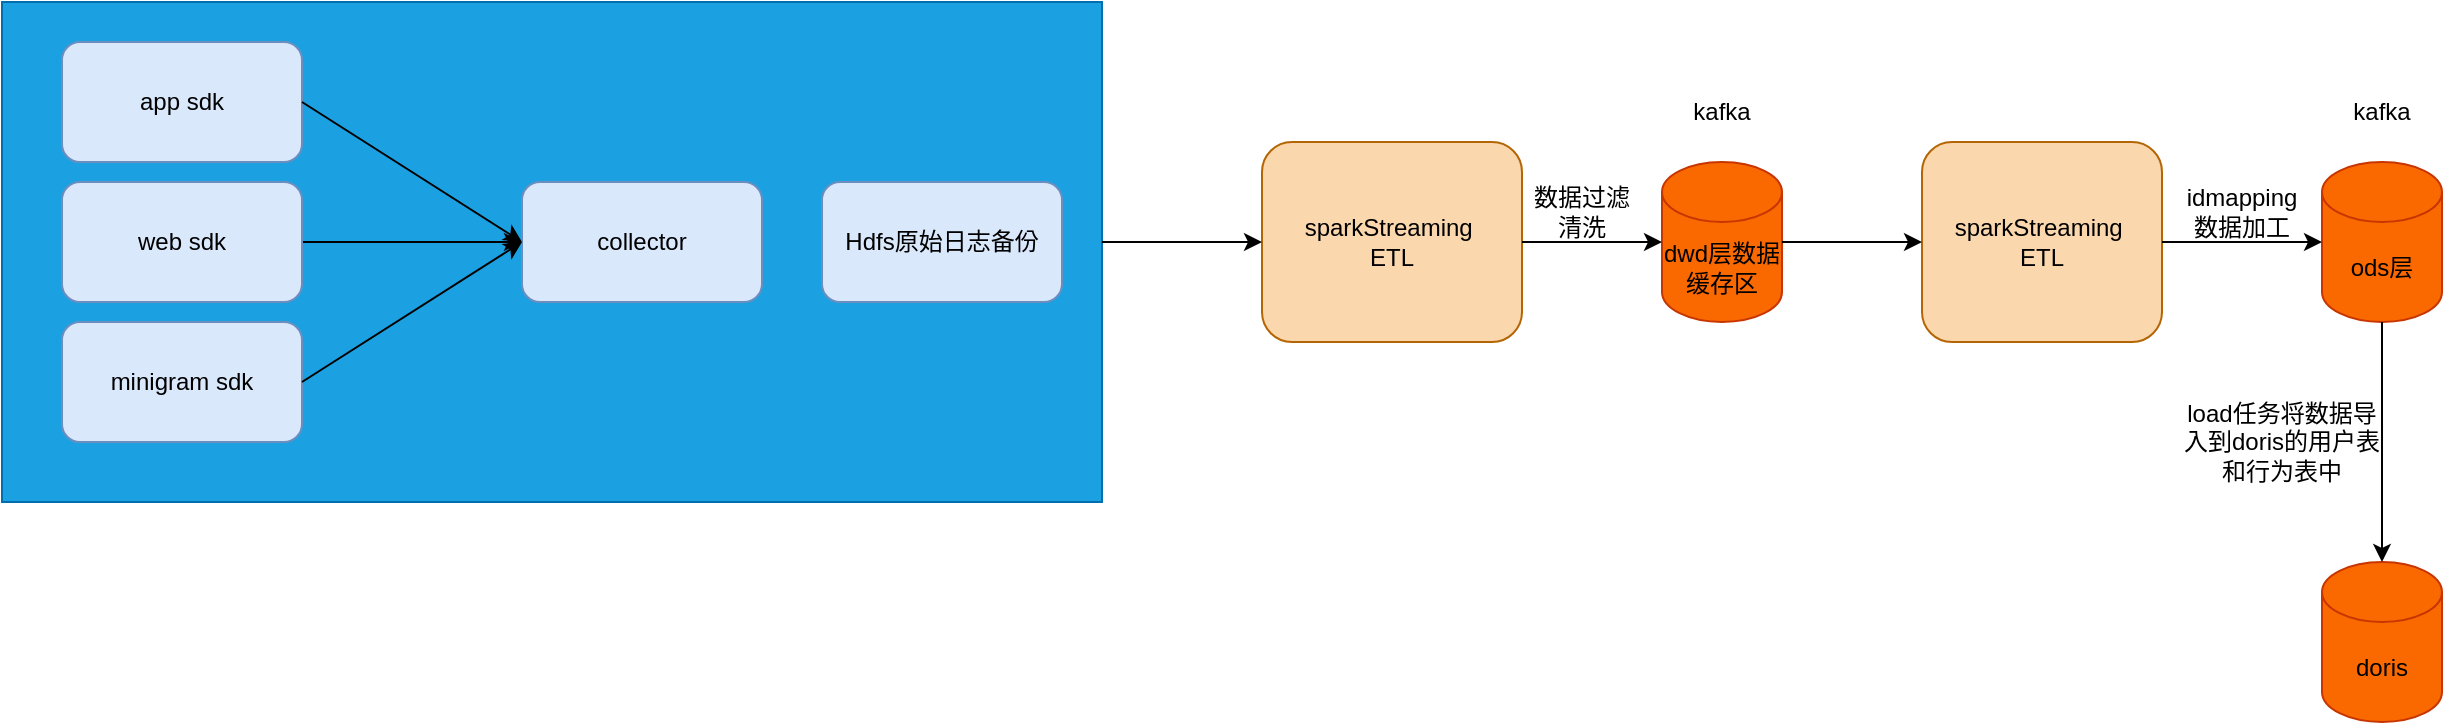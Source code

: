 <mxfile version="22.1.16" type="github">
  <diagram name="第 1 页" id="avJHOalQm4Sij012r96I">
    <mxGraphModel dx="1494" dy="801" grid="0" gridSize="10" guides="1" tooltips="1" connect="1" arrows="1" fold="1" page="1" pageScale="1" pageWidth="1700" pageHeight="1100" math="0" shadow="0">
      <root>
        <mxCell id="0" />
        <mxCell id="1" parent="0" />
        <mxCell id="bJuoEY3J94CG9638gQCM-12" value="" style="rounded=0;whiteSpace=wrap;html=1;fillColor=#1ba1e2;strokeColor=#006EAF;fontColor=#ffffff;" vertex="1" parent="1">
          <mxGeometry x="90" y="160" width="550" height="250" as="geometry" />
        </mxCell>
        <mxCell id="bJuoEY3J94CG9638gQCM-1" value="app sdk" style="rounded=1;whiteSpace=wrap;html=1;fillColor=#dae8fc;strokeColor=#6c8ebf;" vertex="1" parent="1">
          <mxGeometry x="120" y="180" width="120" height="60" as="geometry" />
        </mxCell>
        <mxCell id="bJuoEY3J94CG9638gQCM-6" style="edgeStyle=orthogonalEdgeStyle;rounded=0;orthogonalLoop=1;jettySize=auto;html=1;exitX=1;exitY=0.5;exitDx=0;exitDy=0;" edge="1" parent="1" source="bJuoEY3J94CG9638gQCM-2">
          <mxGeometry relative="1" as="geometry">
            <mxPoint x="350" y="280" as="targetPoint" />
          </mxGeometry>
        </mxCell>
        <mxCell id="bJuoEY3J94CG9638gQCM-2" value="web sdk" style="rounded=1;whiteSpace=wrap;html=1;fillColor=#dae8fc;strokeColor=#6c8ebf;" vertex="1" parent="1">
          <mxGeometry x="120" y="250" width="120" height="60" as="geometry" />
        </mxCell>
        <mxCell id="bJuoEY3J94CG9638gQCM-3" value="minigram sdk" style="rounded=1;whiteSpace=wrap;html=1;fillColor=#dae8fc;strokeColor=#6c8ebf;" vertex="1" parent="1">
          <mxGeometry x="120" y="320" width="120" height="60" as="geometry" />
        </mxCell>
        <mxCell id="bJuoEY3J94CG9638gQCM-4" value="collector" style="rounded=1;whiteSpace=wrap;html=1;fillColor=#dae8fc;strokeColor=#6c8ebf;" vertex="1" parent="1">
          <mxGeometry x="350" y="250" width="120" height="60" as="geometry" />
        </mxCell>
        <mxCell id="bJuoEY3J94CG9638gQCM-5" value="" style="endArrow=classic;html=1;rounded=0;entryX=0;entryY=0.5;entryDx=0;entryDy=0;exitX=1;exitY=0.5;exitDx=0;exitDy=0;" edge="1" parent="1" source="bJuoEY3J94CG9638gQCM-1" target="bJuoEY3J94CG9638gQCM-4">
          <mxGeometry width="50" height="50" relative="1" as="geometry">
            <mxPoint x="240" y="160" as="sourcePoint" />
            <mxPoint x="290" y="110" as="targetPoint" />
          </mxGeometry>
        </mxCell>
        <mxCell id="bJuoEY3J94CG9638gQCM-8" value="" style="endArrow=classic;html=1;rounded=0;entryX=0;entryY=0.5;entryDx=0;entryDy=0;exitX=1;exitY=0.5;exitDx=0;exitDy=0;" edge="1" parent="1" source="bJuoEY3J94CG9638gQCM-3" target="bJuoEY3J94CG9638gQCM-4">
          <mxGeometry width="50" height="50" relative="1" as="geometry">
            <mxPoint x="240" y="390" as="sourcePoint" />
            <mxPoint x="290" y="340" as="targetPoint" />
          </mxGeometry>
        </mxCell>
        <mxCell id="bJuoEY3J94CG9638gQCM-9" value="Hdfs原始日志备份" style="rounded=1;whiteSpace=wrap;html=1;fillColor=#dae8fc;strokeColor=#6c8ebf;" vertex="1" parent="1">
          <mxGeometry x="500" y="250" width="120" height="60" as="geometry" />
        </mxCell>
        <mxCell id="bJuoEY3J94CG9638gQCM-11" value="dwd层数据缓存区" style="shape=cylinder3;whiteSpace=wrap;html=1;boundedLbl=1;backgroundOutline=1;size=15;fillColor=#fa6800;fontColor=#000000;strokeColor=#C73500;" vertex="1" parent="1">
          <mxGeometry x="920" y="240" width="60" height="80" as="geometry" />
        </mxCell>
        <mxCell id="bJuoEY3J94CG9638gQCM-13" value="sparkStreaming&amp;nbsp;&lt;br&gt;ETL" style="rounded=1;whiteSpace=wrap;html=1;fillColor=#fad7ac;strokeColor=#b46504;" vertex="1" parent="1">
          <mxGeometry x="720" y="230" width="130" height="100" as="geometry" />
        </mxCell>
        <mxCell id="bJuoEY3J94CG9638gQCM-14" value="kafka" style="text;html=1;strokeColor=none;fillColor=none;align=center;verticalAlign=middle;whiteSpace=wrap;rounded=0;" vertex="1" parent="1">
          <mxGeometry x="920" y="200" width="60" height="30" as="geometry" />
        </mxCell>
        <mxCell id="bJuoEY3J94CG9638gQCM-15" value="sparkStreaming&amp;nbsp;&lt;br&gt;ETL" style="rounded=1;whiteSpace=wrap;html=1;fillColor=#fad7ac;strokeColor=#b46504;" vertex="1" parent="1">
          <mxGeometry x="1050" y="230" width="120" height="100" as="geometry" />
        </mxCell>
        <mxCell id="bJuoEY3J94CG9638gQCM-16" value="ods层" style="shape=cylinder3;whiteSpace=wrap;html=1;boundedLbl=1;backgroundOutline=1;size=15;fillColor=#fa6800;fontColor=#000000;strokeColor=#C73500;" vertex="1" parent="1">
          <mxGeometry x="1250" y="240" width="60" height="80" as="geometry" />
        </mxCell>
        <mxCell id="bJuoEY3J94CG9638gQCM-17" value="kafka" style="text;html=1;strokeColor=none;fillColor=none;align=center;verticalAlign=middle;whiteSpace=wrap;rounded=0;" vertex="1" parent="1">
          <mxGeometry x="1250" y="200" width="60" height="30" as="geometry" />
        </mxCell>
        <mxCell id="bJuoEY3J94CG9638gQCM-18" value="" style="endArrow=classic;html=1;rounded=0;entryX=0;entryY=0.5;entryDx=0;entryDy=0;" edge="1" parent="1" target="bJuoEY3J94CG9638gQCM-13">
          <mxGeometry width="50" height="50" relative="1" as="geometry">
            <mxPoint x="640" y="280" as="sourcePoint" />
            <mxPoint x="690" y="230" as="targetPoint" />
          </mxGeometry>
        </mxCell>
        <mxCell id="bJuoEY3J94CG9638gQCM-21" value="" style="endArrow=classic;html=1;rounded=0;entryX=0;entryY=0.5;entryDx=0;entryDy=0;entryPerimeter=0;" edge="1" parent="1" target="bJuoEY3J94CG9638gQCM-11">
          <mxGeometry width="50" height="50" relative="1" as="geometry">
            <mxPoint x="850" y="280" as="sourcePoint" />
            <mxPoint x="900" y="230" as="targetPoint" />
          </mxGeometry>
        </mxCell>
        <mxCell id="bJuoEY3J94CG9638gQCM-22" value="" style="endArrow=classic;html=1;rounded=0;entryX=0;entryY=0.5;entryDx=0;entryDy=0;" edge="1" parent="1" target="bJuoEY3J94CG9638gQCM-15">
          <mxGeometry width="50" height="50" relative="1" as="geometry">
            <mxPoint x="980" y="280" as="sourcePoint" />
            <mxPoint x="1030" y="230" as="targetPoint" />
          </mxGeometry>
        </mxCell>
        <mxCell id="bJuoEY3J94CG9638gQCM-23" value="" style="endArrow=classic;html=1;rounded=0;entryX=0;entryY=0.5;entryDx=0;entryDy=0;entryPerimeter=0;" edge="1" parent="1" target="bJuoEY3J94CG9638gQCM-16">
          <mxGeometry width="50" height="50" relative="1" as="geometry">
            <mxPoint x="1170" y="280" as="sourcePoint" />
            <mxPoint x="1220" y="230" as="targetPoint" />
          </mxGeometry>
        </mxCell>
        <mxCell id="bJuoEY3J94CG9638gQCM-24" value="数据过滤清洗" style="text;html=1;strokeColor=none;fillColor=none;align=center;verticalAlign=middle;whiteSpace=wrap;rounded=0;" vertex="1" parent="1">
          <mxGeometry x="850" y="250" width="60" height="30" as="geometry" />
        </mxCell>
        <mxCell id="bJuoEY3J94CG9638gQCM-25" value="idmapping&lt;br&gt;数据加工" style="text;html=1;strokeColor=none;fillColor=none;align=center;verticalAlign=middle;whiteSpace=wrap;rounded=0;" vertex="1" parent="1">
          <mxGeometry x="1180" y="250" width="60" height="30" as="geometry" />
        </mxCell>
        <mxCell id="bJuoEY3J94CG9638gQCM-26" value="doris" style="shape=cylinder3;whiteSpace=wrap;html=1;boundedLbl=1;backgroundOutline=1;size=15;fillColor=#fa6800;fontColor=#000000;strokeColor=#C73500;" vertex="1" parent="1">
          <mxGeometry x="1250" y="440" width="60" height="80" as="geometry" />
        </mxCell>
        <mxCell id="bJuoEY3J94CG9638gQCM-27" value="" style="endArrow=classic;html=1;rounded=0;entryX=0.5;entryY=0;entryDx=0;entryDy=0;entryPerimeter=0;" edge="1" parent="1" target="bJuoEY3J94CG9638gQCM-26">
          <mxGeometry width="50" height="50" relative="1" as="geometry">
            <mxPoint x="1280" y="320" as="sourcePoint" />
            <mxPoint x="1330" y="270" as="targetPoint" />
          </mxGeometry>
        </mxCell>
        <mxCell id="bJuoEY3J94CG9638gQCM-28" value="load任务将数据导入到doris的用户表和行为表中" style="text;html=1;strokeColor=none;fillColor=none;align=center;verticalAlign=middle;whiteSpace=wrap;rounded=0;" vertex="1" parent="1">
          <mxGeometry x="1180" y="350" width="100" height="60" as="geometry" />
        </mxCell>
      </root>
    </mxGraphModel>
  </diagram>
</mxfile>
